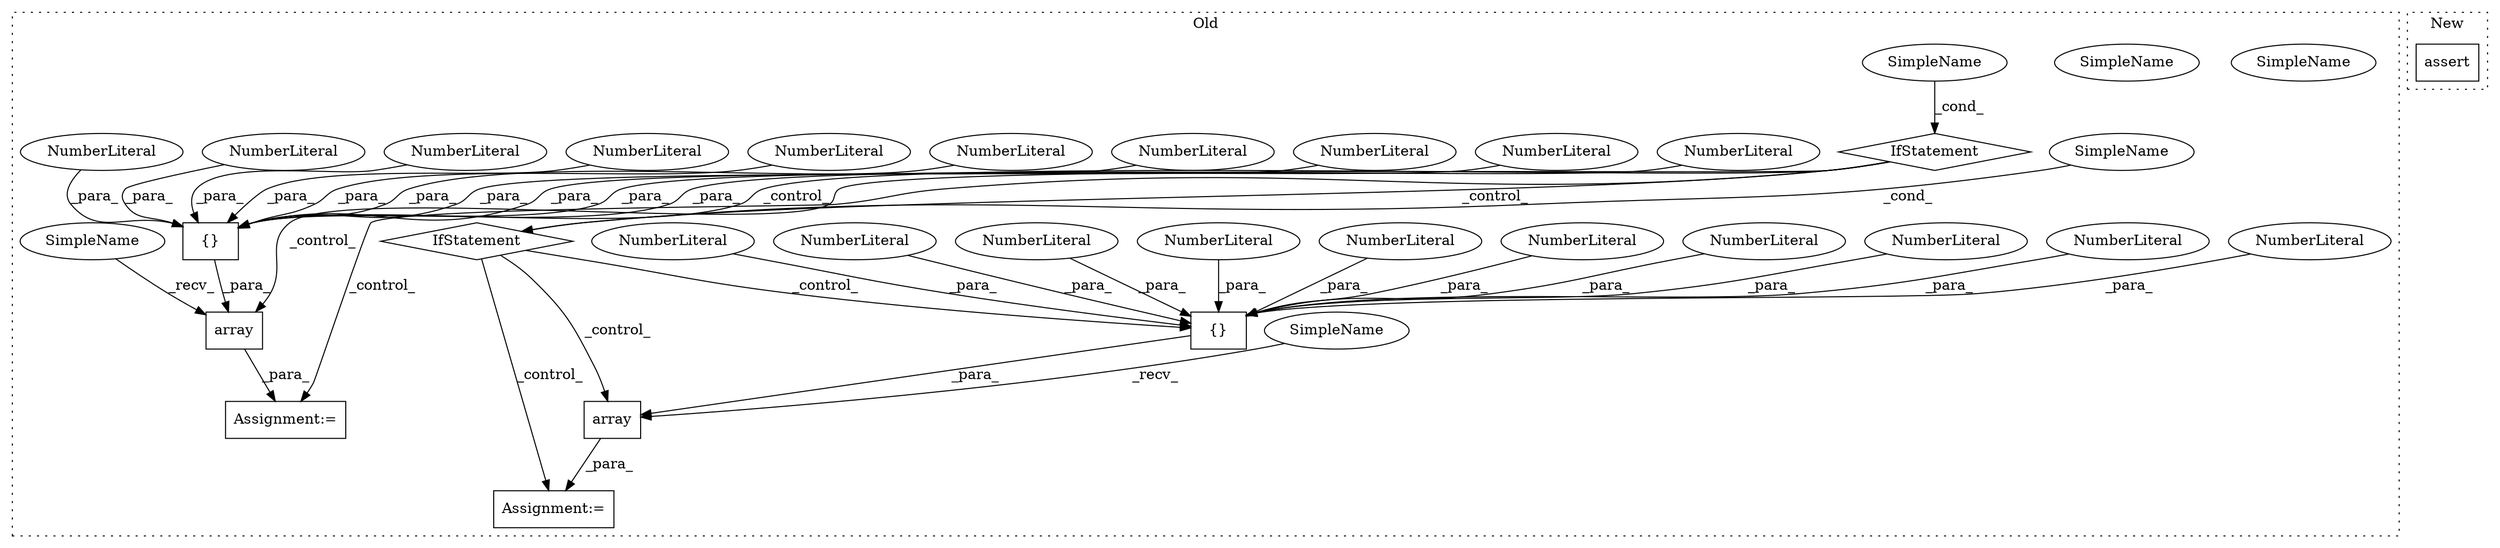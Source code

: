 digraph G {
subgraph cluster0 {
1 [label="array" a="32" s="20150,20289" l="6,1" shape="box"];
3 [label="Assignment:=" a="7" s="20143" l="1" shape="box"];
4 [label="{}" a="4" s="20167,20288" l="1,1" shape="box"];
5 [label="NumberLiteral" a="34" s="20168" l="12" shape="ellipse"];
6 [label="NumberLiteral" a="34" s="20181" l="12" shape="ellipse"];
7 [label="NumberLiteral" a="34" s="20194" l="11" shape="ellipse"];
8 [label="NumberLiteral" a="34" s="20277" l="11" shape="ellipse"];
9 [label="NumberLiteral" a="34" s="20217" l="11" shape="ellipse"];
10 [label="NumberLiteral" a="34" s="20241" l="11" shape="ellipse"];
11 [label="{}" a="4" s="19958,20079" l="1,1" shape="box"];
12 [label="NumberLiteral" a="34" s="19997" l="10" shape="ellipse"];
13 [label="NumberLiteral" a="34" s="20056" l="11" shape="ellipse"];
14 [label="NumberLiteral" a="34" s="20044" l="11" shape="ellipse"];
15 [label="NumberLiteral" a="34" s="20068" l="11" shape="ellipse"];
16 [label="NumberLiteral" a="34" s="20008" l="11" shape="ellipse"];
17 [label="Assignment:=" a="7" s="19934" l="1" shape="box"];
18 [label="SimpleName" a="42" s="19895" l="13" shape="ellipse"];
19 [label="NumberLiteral" a="34" s="19959" l="12" shape="ellipse"];
20 [label="NumberLiteral" a="34" s="20229" l="11" shape="ellipse"];
21 [label="NumberLiteral" a="34" s="19972" l="12" shape="ellipse"];
22 [label="NumberLiteral" a="34" s="20253" l="11" shape="ellipse"];
23 [label="NumberLiteral" a="34" s="19985" l="11" shape="ellipse"];
24 [label="NumberLiteral" a="34" s="20032" l="11" shape="ellipse"];
25 [label="NumberLiteral" a="34" s="20020" l="11" shape="ellipse"];
26 [label="NumberLiteral" a="34" s="20265" l="11" shape="ellipse"];
27 [label="NumberLiteral" a="34" s="20206" l="10" shape="ellipse"];
28 [label="array" a="32" s="19941,20080" l="6,1" shape="box"];
29 [label="IfStatement" a="25" s="19891,19908" l="4,2" shape="diamond"];
30 [label="IfStatement" a="25" s="20099,20117" l="4,2" shape="diamond"];
31 [label="SimpleName" a="42" s="20103" l="14" shape="ellipse"];
32 [label="SimpleName" a="42" s="20144" l="5" shape="ellipse"];
33 [label="SimpleName" a="42" s="19935" l="5" shape="ellipse"];
34 [label="SimpleName" a="42" s="20103" l="14" shape="ellipse"];
35 [label="SimpleName" a="42" s="19895" l="13" shape="ellipse"];
label = "Old";
style="dotted";
}
subgraph cluster1 {
2 [label="assert" a="6" s="20476" l="7" shape="box"];
label = "New";
style="dotted";
}
1 -> 3 [label="_para_"];
4 -> 1 [label="_para_"];
5 -> 4 [label="_para_"];
6 -> 4 [label="_para_"];
7 -> 4 [label="_para_"];
8 -> 4 [label="_para_"];
9 -> 4 [label="_para_"];
10 -> 4 [label="_para_"];
11 -> 28 [label="_para_"];
12 -> 11 [label="_para_"];
13 -> 11 [label="_para_"];
14 -> 11 [label="_para_"];
15 -> 11 [label="_para_"];
16 -> 11 [label="_para_"];
19 -> 11 [label="_para_"];
20 -> 4 [label="_para_"];
21 -> 11 [label="_para_"];
22 -> 4 [label="_para_"];
23 -> 11 [label="_para_"];
24 -> 11 [label="_para_"];
25 -> 11 [label="_para_"];
26 -> 4 [label="_para_"];
27 -> 4 [label="_para_"];
28 -> 17 [label="_para_"];
29 -> 28 [label="_control_"];
29 -> 11 [label="_control_"];
29 -> 17 [label="_control_"];
29 -> 30 [label="_control_"];
30 -> 3 [label="_control_"];
30 -> 4 [label="_control_"];
30 -> 1 [label="_control_"];
32 -> 1 [label="_recv_"];
33 -> 28 [label="_recv_"];
34 -> 30 [label="_cond_"];
35 -> 29 [label="_cond_"];
}